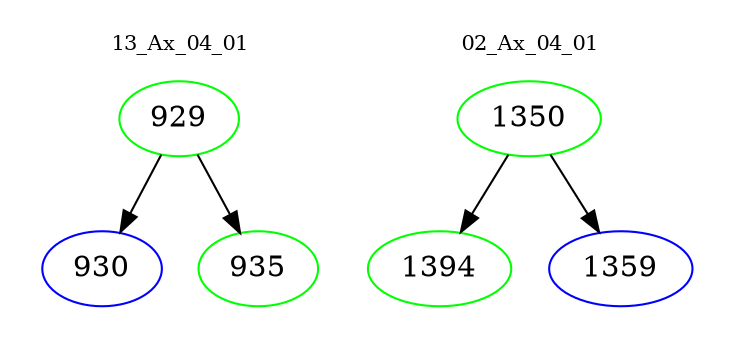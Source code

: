 digraph{
subgraph cluster_0 {
color = white
label = "13_Ax_04_01";
fontsize=10;
T0_929 [label="929", color="green"]
T0_929 -> T0_930 [color="black"]
T0_930 [label="930", color="blue"]
T0_929 -> T0_935 [color="black"]
T0_935 [label="935", color="green"]
}
subgraph cluster_1 {
color = white
label = "02_Ax_04_01";
fontsize=10;
T1_1350 [label="1350", color="green"]
T1_1350 -> T1_1394 [color="black"]
T1_1394 [label="1394", color="green"]
T1_1350 -> T1_1359 [color="black"]
T1_1359 [label="1359", color="blue"]
}
}
